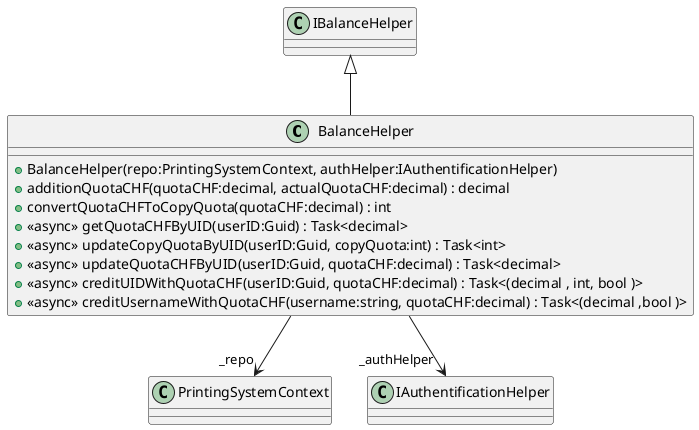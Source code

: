 @startuml
class BalanceHelper {
    + BalanceHelper(repo:PrintingSystemContext, authHelper:IAuthentificationHelper)
    + additionQuotaCHF(quotaCHF:decimal, actualQuotaCHF:decimal) : decimal
    + convertQuotaCHFToCopyQuota(quotaCHF:decimal) : int
    + <<async>> getQuotaCHFByUID(userID:Guid) : Task<decimal>
    + <<async>> updateCopyQuotaByUID(userID:Guid, copyQuota:int) : Task<int>
    + <<async>> updateQuotaCHFByUID(userID:Guid, quotaCHF:decimal) : Task<decimal>
    + <<async>> creditUIDWithQuotaCHF(userID:Guid, quotaCHF:decimal) : Task<(decimal , int, bool )>
    + <<async>> creditUsernameWithQuotaCHF(username:string, quotaCHF:decimal) : Task<(decimal ,bool )>
}
IBalanceHelper <|-- BalanceHelper
BalanceHelper --> "_repo" PrintingSystemContext
BalanceHelper --> "_authHelper" IAuthentificationHelper
@enduml
